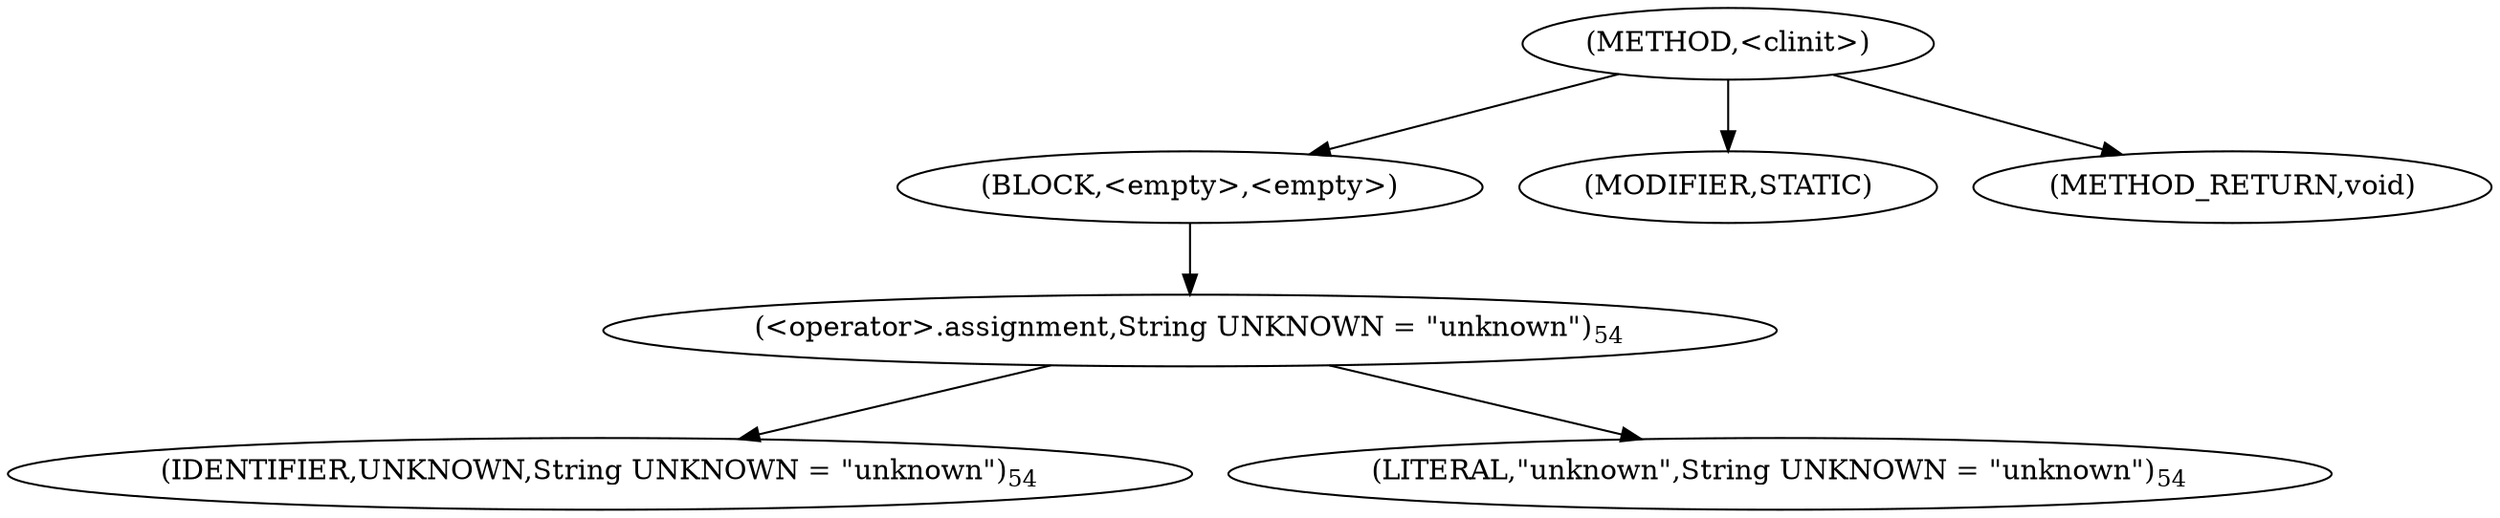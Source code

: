 digraph "&lt;clinit&gt;" {  
"698" [label = <(METHOD,&lt;clinit&gt;)> ]
"699" [label = <(BLOCK,&lt;empty&gt;,&lt;empty&gt;)> ]
"700" [label = <(&lt;operator&gt;.assignment,String UNKNOWN = &quot;unknown&quot;)<SUB>54</SUB>> ]
"701" [label = <(IDENTIFIER,UNKNOWN,String UNKNOWN = &quot;unknown&quot;)<SUB>54</SUB>> ]
"702" [label = <(LITERAL,&quot;unknown&quot;,String UNKNOWN = &quot;unknown&quot;)<SUB>54</SUB>> ]
"703" [label = <(MODIFIER,STATIC)> ]
"704" [label = <(METHOD_RETURN,void)> ]
  "698" -> "699" 
  "698" -> "703" 
  "698" -> "704" 
  "699" -> "700" 
  "700" -> "701" 
  "700" -> "702" 
}
